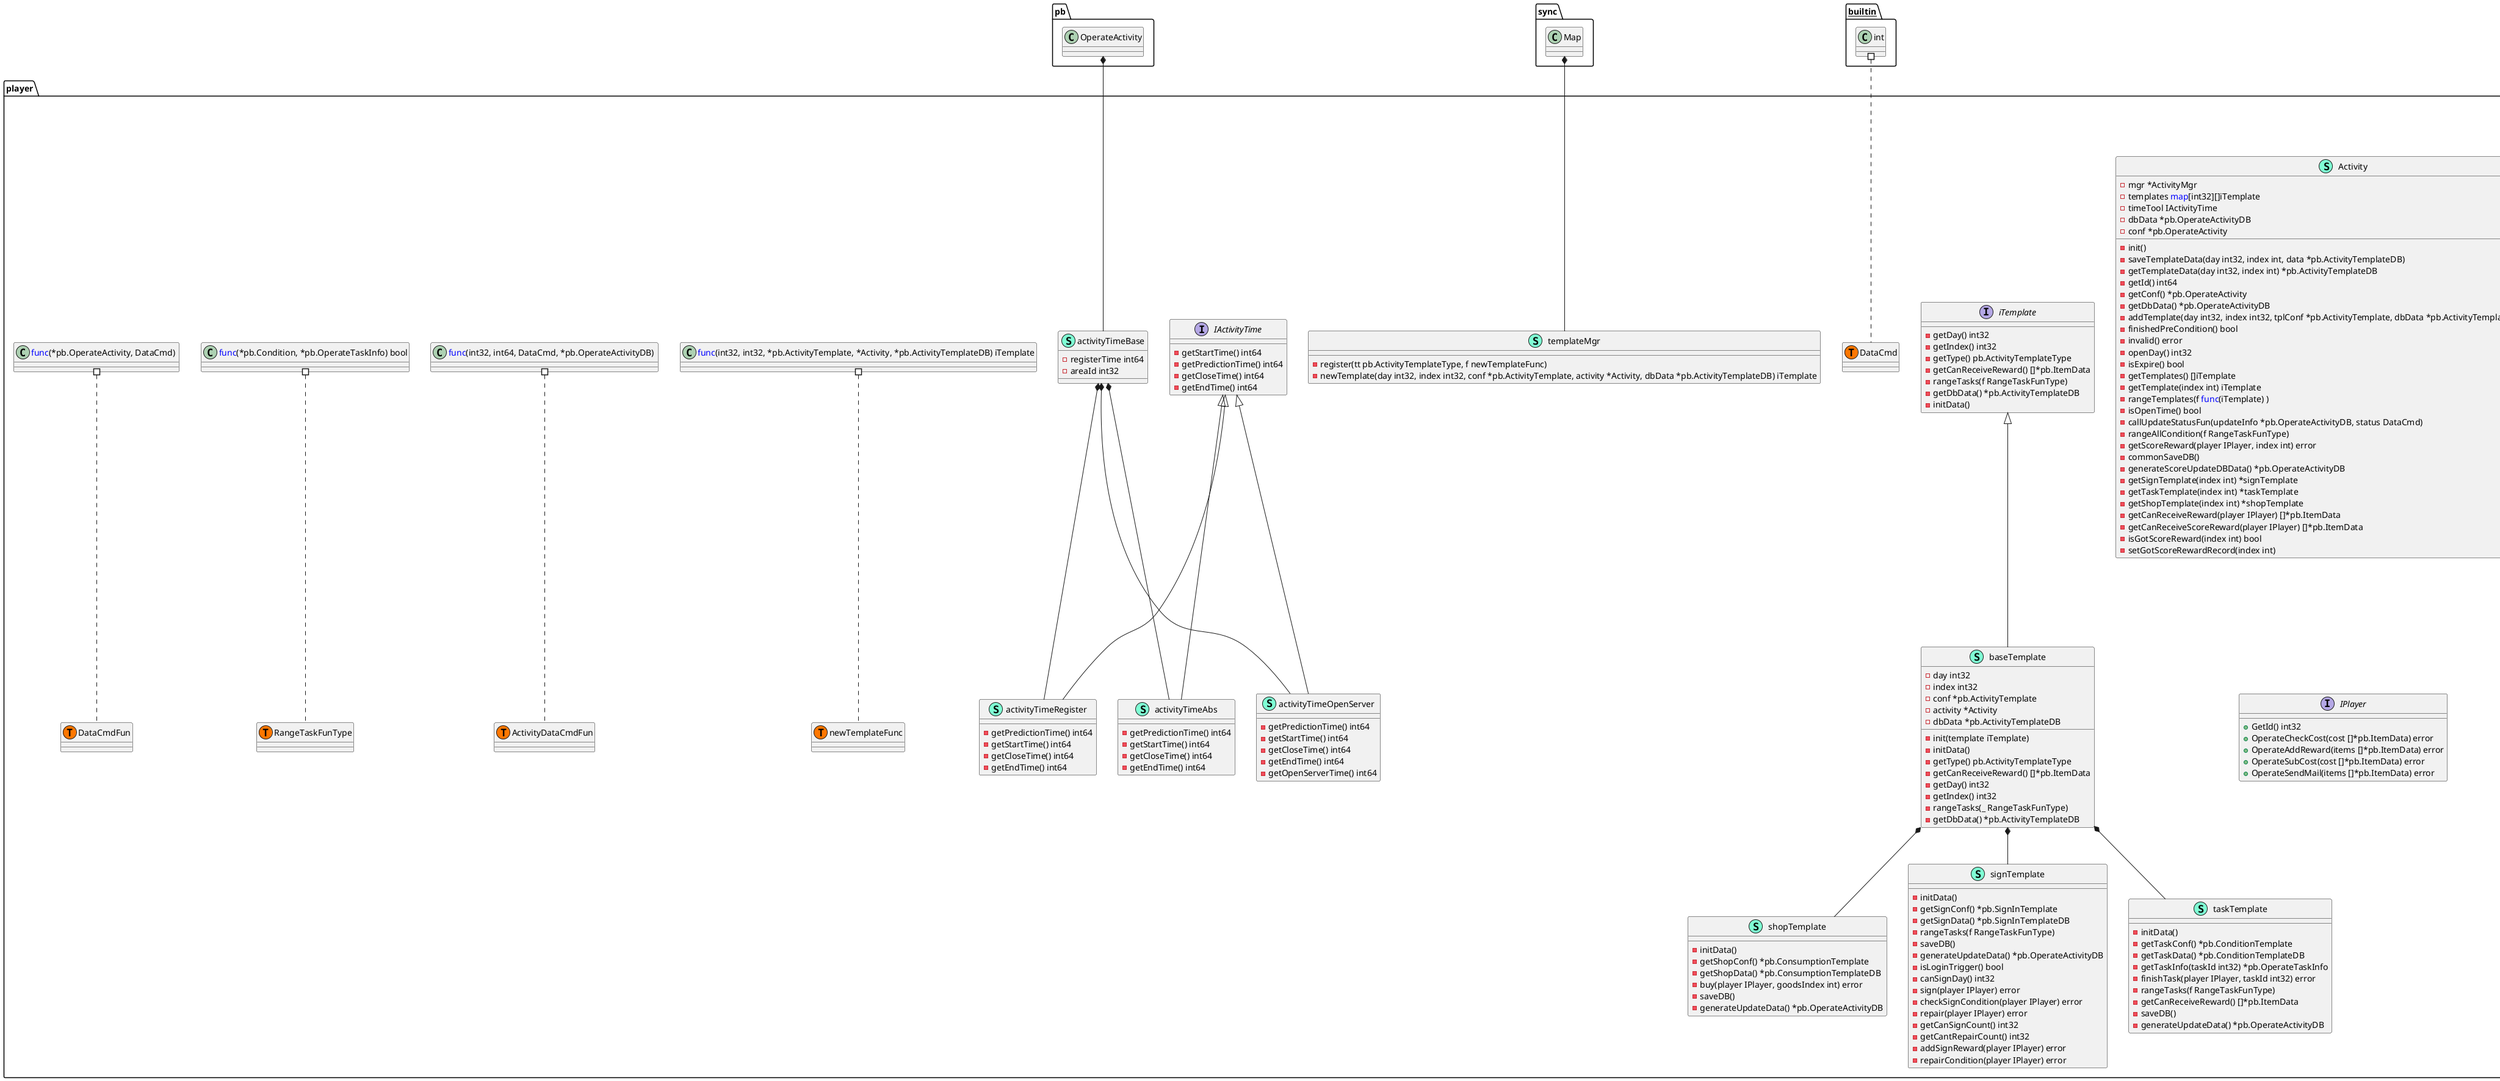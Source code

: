 @startuml
namespace player {
    class Activity << (S,Aquamarine) >> {
        - mgr *ActivityMgr
        - templates <font color=blue>map</font>[int32][]iTemplate
        - timeTool IActivityTime
        - dbData *pb.OperateActivityDB
        - conf *pb.OperateActivity

        - init() 
        - saveTemplateData(day int32, index int, data *pb.ActivityTemplateDB) 
        - getTemplateData(day int32, index int) *pb.ActivityTemplateDB
        - getId() int64
        - getConf() *pb.OperateActivity
        - getDbData() *pb.OperateActivityDB
        - addTemplate(day int32, index int32, tplConf *pb.ActivityTemplate, dbData *pb.ActivityTemplateDB) iTemplate
        - finishedPreCondition() bool
        - invalid() error
        - openDay() int32
        - isExpire() bool
        - getTemplates() []iTemplate
        - getTemplate(index int) iTemplate
        - rangeTemplates(f <font color=blue>func</font>(iTemplate) ) 
        - isOpenTime() bool
        - callUpdateStatusFun(updateInfo *pb.OperateActivityDB, status DataCmd) 
        - rangeAllCondition(f RangeTaskFunType) 
        - getScoreReward(player IPlayer, index int) error
        - commonSaveDB() 
        - generateScoreUpdateDBData() *pb.OperateActivityDB
        - getSignTemplate(index int) *signTemplate
        - getTaskTemplate(index int) *taskTemplate
        - getShopTemplate(index int) *shopTemplate
        - getCanReceiveReward(player IPlayer) []*pb.ItemData
        - getCanReceiveScoreReward(player IPlayer) []*pb.ItemData
        - isGotScoreReward(index int) bool
        - setGotScoreRewardRecord(index int) 

    }
    class ActivityMgr << (S,Aquamarine) >> {
        - player IPlayer
        - areaId int32
        - channel int32
        - registerTime int64
        - activityMap <font color=blue>map</font>[int64]*Activity
        - changStatusCallback ActivityDataCmdFun

        - getPlayer() IPlayer
        - getPlayerId() int32
        - getArea() int32
        - getChannel() int32
        - getRegisterTime() int64
        - callActivityDataCmdFun(activityId int64, updateInfo *pb.OperateActivityDB, cmd DataCmd) 
        - init(initData <font color=blue>map</font>[int64]*pb.OperateActivityDB) 
        - dbBatchDelete(deleteList []*pb.OperateActivityDB) error
        - dbBatchAdd(addList []*pb.OperateActivityDB) error
        - initActivity(initData <font color=blue>map</font>[int64]*pb.OperateActivityDB) 
        - generateActivityCommonData(conf *pb.OperateActivity) *pb.OperateActivityDB
        - checkAndAddGlobalActivity() 
        - checkDeleteActivity() 
        - checkExpire(conf *pb.OperateActivity) bool
        - checkAddCondition(activity *pb.OperateActivity) bool
        - addActivityList(list []*pb.OperateActivityDB) 
        - rangeAll(f <font color=blue>func</font>(*Activity) ) 
        - getActivity(activityId int64) *Activity
        - getStartActivity(activityId int64) *Activity
        - checkArea(activity *pb.OperateActivity) bool
        - checkChannel(activity *pb.OperateActivity) bool

        + Add(conf *pb.OperateActivity) bool
        + CheckNewAndDelete() 
        + Delete(activityId int64) bool
        + RangeAllOpen(f <font color=blue>func</font>(*Activity) ) 
        + Login() error
        + TriggerCondition(f <font color=blue>func</font>(*pb.Condition, *pb.OperateTaskInfo) bool) 
        + Sign(activityId int64, index int) error
        + SignRepair(activityId int64, index int) error
        + GetTaskReward(activityId int64, index int, taskIndex int32) error
        + ShopBuyGoods(activityId int64, index int, goodsIndex int) error
        + GetScoreReward(activityId int64, index int) error
        + PackAllOpenActivity() *pb.OperateGetListS2C
        + PackOneActivity(activityId int64) *pb.OperateNewS2C

    }
    interface IActivityTime  {
        - getStartTime() int64
        - getPredictionTime() int64
        - getCloseTime() int64
        - getEndTime() int64

    }
    interface IPlayer  {
        + GetId() int32
        + OperateCheckCost(cost []*pb.ItemData) error
        + OperateAddReward(items []*pb.ItemData) error
        + OperateSubCost(cost []*pb.ItemData) error
        + OperateSendMail(items []*pb.ItemData) error

    }
    class activityTimeAbs << (S,Aquamarine) >> {
        - getPredictionTime() int64
        - getStartTime() int64
        - getCloseTime() int64
        - getEndTime() int64

    }
    class activityTimeBase << (S,Aquamarine) >> {
        - registerTime int64
        - areaId int32

    }
    class activityTimeOpenServer << (S,Aquamarine) >> {
        - getPredictionTime() int64
        - getStartTime() int64
        - getCloseTime() int64
        - getEndTime() int64
        - getOpenServerTime() int64

    }
    class activityTimeRegister << (S,Aquamarine) >> {
        - getPredictionTime() int64
        - getStartTime() int64
        - getCloseTime() int64
        - getEndTime() int64

    }
    class baseTemplate << (S,Aquamarine) >> {
        - day int32
        - index int32
        - conf *pb.ActivityTemplate
        - activity *Activity
        - dbData *pb.ActivityTemplateDB

        - init(template iTemplate) 
        - initData() 
        - getType() pb.ActivityTemplateType
        - getCanReceiveReward() []*pb.ItemData
        - getDay() int32
        - getIndex() int32
        - rangeTasks(_ RangeTaskFunType) 
        - getDbData() *pb.ActivityTemplateDB

    }
    interface iTemplate  {
        - getDay() int32
        - getIndex() int32
        - getType() pb.ActivityTemplateType
        - getCanReceiveReward() []*pb.ItemData
        - rangeTasks(f RangeTaskFunType) 
        - getDbData() *pb.ActivityTemplateDB
        - initData() 

    }
    class player.ActivityDataCmdFun << (T, #FF7700) >>  {
    }
    class player.DataCmd << (T, #FF7700) >>  {
    }
    class player.DataCmdFun << (T, #FF7700) >>  {
    }
    class player.RangeTaskFunType << (T, #FF7700) >>  {
    }
    class player.newTemplateFunc << (T, #FF7700) >>  {
    }
    class shopTemplate << (S,Aquamarine) >> {
        - initData() 
        - getShopConf() *pb.ConsumptionTemplate
        - getShopData() *pb.ConsumptionTemplateDB
        - buy(player IPlayer, goodsIndex int) error
        - saveDB() 
        - generateUpdateData() *pb.OperateActivityDB

    }
    class signTemplate << (S,Aquamarine) >> {
        - initData() 
        - getSignConf() *pb.SignInTemplate
        - getSignData() *pb.SignInTemplateDB
        - rangeTasks(f RangeTaskFunType) 
        - saveDB() 
        - generateUpdateData() *pb.OperateActivityDB
        - isLoginTrigger() bool
        - canSignDay() int32
        - sign(player IPlayer) error
        - checkSignCondition(player IPlayer) error
        - repair(player IPlayer) error
        - getCanSignCount() int32
        - getCantRepairCount() int32
        - addSignReward(player IPlayer) error
        - repairCondition(player IPlayer) error

    }
    class taskTemplate << (S,Aquamarine) >> {
        - initData() 
        - getTaskConf() *pb.ConditionTemplate
        - getTaskData() *pb.ConditionTemplateDB
        - getTaskInfo(taskId int32) *pb.OperateTaskInfo
        - finishTask(player IPlayer, taskId int32) error
        - rangeTasks(f RangeTaskFunType) 
        - getCanReceiveReward() []*pb.ItemData
        - saveDB() 
        - generateUpdateData() *pb.OperateActivityDB

    }
    class templateMgr << (S,Aquamarine) >> {
        - register(tt pb.ActivityTemplateType, f newTemplateFunc) 
        - newTemplate(day int32, index int32, conf *pb.ActivityTemplate, activity *Activity, dbData *pb.ActivityTemplateDB) iTemplate

    }
    class "<font color=blue>func</font>(int32, int32, *pb.ActivityTemplate, *Activity, *pb.ActivityTemplateDB) iTemplate" as fontcolorbluefuncfontint32int32pbActivityTemplateActivitypbActivityTemplateDBiTemplate {
        'This class was created so that we can correctly have an alias pointing to this name. Since it contains dots that can break namespaces
    }
    class "<font color=blue>func</font>(int32, int64, DataCmd, *pb.OperateActivityDB) " as fontcolorbluefuncfontint32int64DataCmdpbOperateActivityDB {
        'This class was created so that we can correctly have an alias pointing to this name. Since it contains dots that can break namespaces
    }
    class "<font color=blue>func</font>(*pb.Condition, *pb.OperateTaskInfo) bool" as fontcolorbluefuncfontpbConditionpbOperateTaskInfobool {
        'This class was created so that we can correctly have an alias pointing to this name. Since it contains dots that can break namespaces
    }
    class "<font color=blue>func</font>(*pb.OperateActivity, DataCmd) " as fontcolorbluefuncfontpbOperateActivityDataCmd {
        'This class was created so that we can correctly have an alias pointing to this name. Since it contains dots that can break namespaces
    }
}
"player.activityTimeBase" *-- "player.activityTimeAbs"
"pb.OperateActivity" *-- "player.activityTimeBase"
"player.activityTimeBase" *-- "player.activityTimeOpenServer"
"player.activityTimeBase" *-- "player.activityTimeRegister"
"player.baseTemplate" *-- "player.shopTemplate"
"player.baseTemplate" *-- "player.signTemplate"
"player.baseTemplate" *-- "player.taskTemplate"
"sync.Map" *-- "player.templateMgr"

"player.IActivityTime" <|-- "player.activityTimeAbs"
"player.IActivityTime" <|-- "player.activityTimeOpenServer"
"player.IActivityTime" <|-- "player.activityTimeRegister"
"player.iTemplate" <|-- "player.baseTemplate"

"__builtin__.int" #.. "player.DataCmd"
"player.fontcolorbluefuncfontpbConditionpbOperateTaskInfobool" #.. "player.RangeTaskFunType"
"player.fontcolorbluefuncfontpbOperateActivityDataCmd" #.. "player.DataCmdFun"
"player.fontcolorbluefuncfontint32int32pbActivityTemplateActivitypbActivityTemplateDBiTemplate" #.. "player.newTemplateFunc"
"player.fontcolorbluefuncfontint32int64DataCmdpbOperateActivityDB" #.. "player.ActivityDataCmdFun"
@enduml
